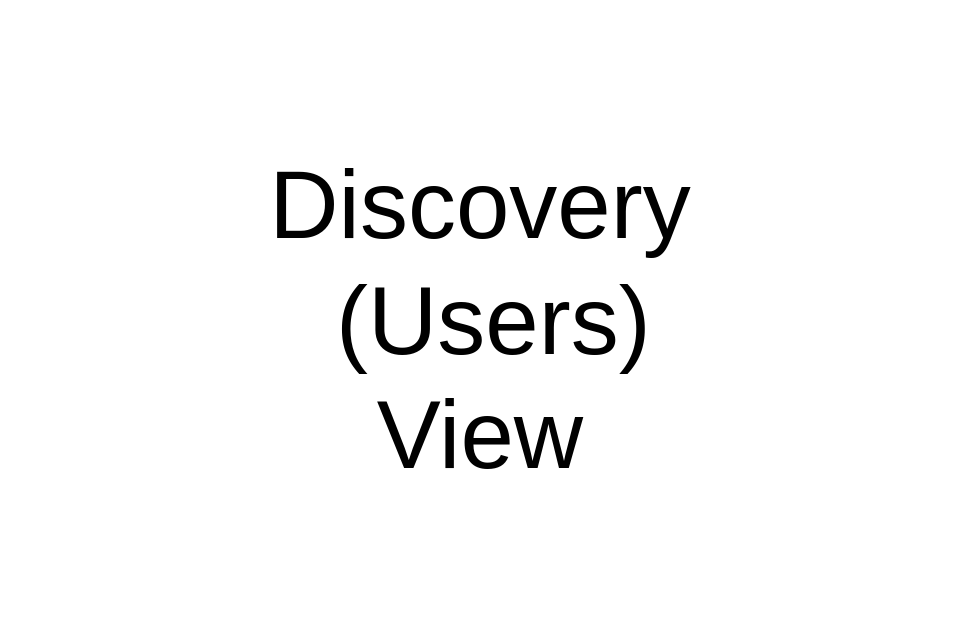 <mxfile version="18.0.2" type="google"><diagram id="I6M2sRzxaOjNI4YsnpGT" name="DISCOVERY VIEW"><mxGraphModel grid="1" page="1" gridSize="10" guides="1" tooltips="1" connect="1" arrows="1" fold="1" pageScale="1" pageWidth="827" pageHeight="1169" math="0" shadow="0"><root><mxCell id="Lc_ti27Z1L_CE6lJRSG_-0"/><mxCell id="Lc_ti27Z1L_CE6lJRSG_-1" parent="Lc_ti27Z1L_CE6lJRSG_-0"/><mxCell id="JT1OfOGWrPc9FB0jkoZY-0" value="Discovery&lt;br&gt;&amp;nbsp;(Users)&lt;br&gt;View" style="text;html=1;strokeColor=none;fillColor=none;align=center;verticalAlign=middle;whiteSpace=wrap;rounded=0;fontSize=48;opacity=30;" vertex="1" parent="Lc_ti27Z1L_CE6lJRSG_-1"><mxGeometry x="160" y="200" width="480" height="320" as="geometry"/></mxCell></root></mxGraphModel></diagram></mxfile>